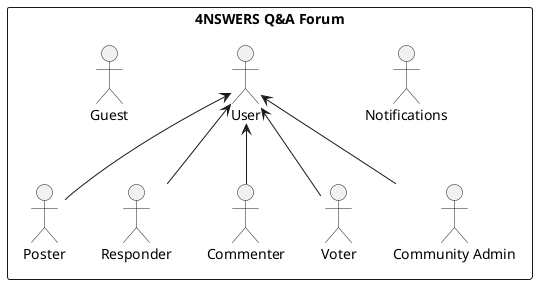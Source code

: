 @startuml Actors
top to bottom direction

rectangle "4NSWERS Q&A Forum" {

  actor Notifications
  actor User
  actor Guest
  actor Poster as PosterUser
  actor Responder as ResponderUser
  actor Commenter as CommentUser
  actor Voter as VoterUser
  actor "Community Admin" as AdminUser
 

  User <-- PosterUser
  User <-- ResponderUser
  User <-- CommentUser
  User <-- VoterUser
  User <-- AdminUser

}

@enduml

